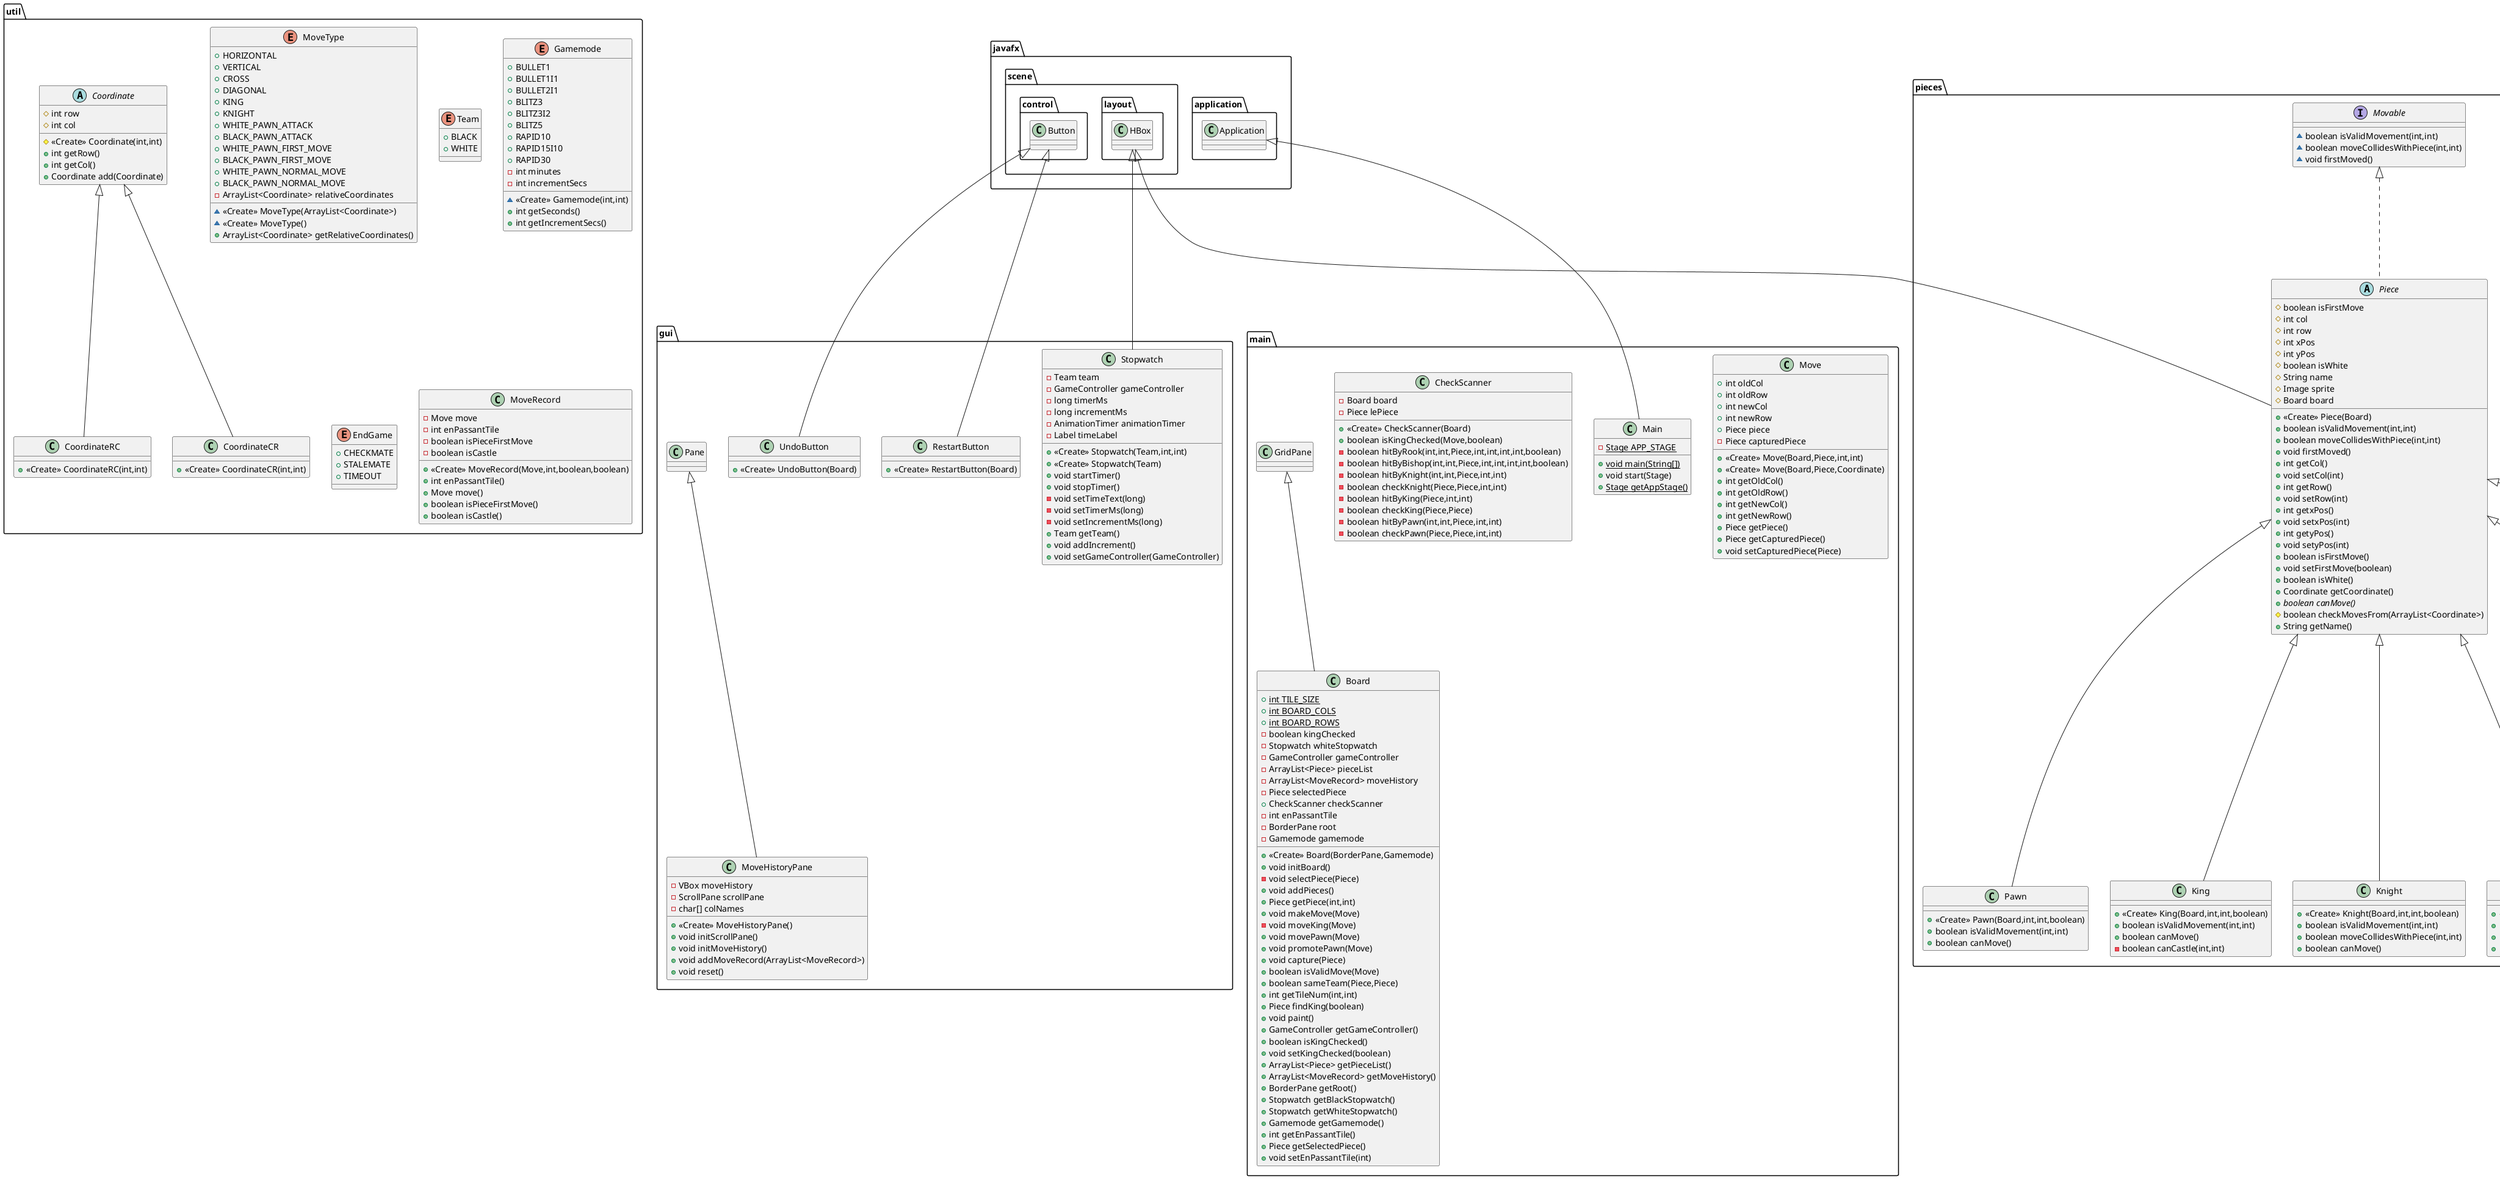 @startuml
class gui.RestartButton {
+ <<Create>> RestartButton(Board)
}
enum util.MoveType {
+  HORIZONTAL
+  VERTICAL
+  CROSS
+  DIAGONAL
+  KING
+  KNIGHT
+  WHITE_PAWN_ATTACK
+  BLACK_PAWN_ATTACK
+  WHITE_PAWN_FIRST_MOVE
+  BLACK_PAWN_FIRST_MOVE
+  WHITE_PAWN_NORMAL_MOVE
+  BLACK_PAWN_NORMAL_MOVE
- ArrayList<Coordinate> relativeCoordinates
~ <<Create>> MoveType(ArrayList<Coordinate>)
~ <<Create>> MoveType()
+ ArrayList<Coordinate> getRelativeCoordinates()
}
class pieces.Pawn {
+ <<Create>> Pawn(Board,int,int,boolean)
+ boolean isValidMovement(int,int)
+ boolean canMove()
}
class main.Board {
+ {static} int TILE_SIZE
+ {static} int BOARD_COLS
+ {static} int BOARD_ROWS
- boolean kingChecked
- Stopwatch whiteStopwatch
- GameController gameController
- ArrayList<Piece> pieceList
- ArrayList<MoveRecord> moveHistory
- Piece selectedPiece
+ CheckScanner checkScanner
- int enPassantTile
- BorderPane root
- Gamemode gamemode
+ <<Create>> Board(BorderPane,Gamemode)
+ void initBoard()
- void selectPiece(Piece)
+ void addPieces()
+ Piece getPiece(int,int)
+ void makeMove(Move)
- void moveKing(Move)
+ void movePawn(Move)
+ void promotePawn(Move)
+ void capture(Piece)
+ boolean isValidMove(Move)
+ boolean sameTeam(Piece,Piece)
+ int getTileNum(int,int)
+ Piece findKing(boolean)
+ void paint()
+ GameController getGameController()
+ boolean isKingChecked()
+ void setKingChecked(boolean)
+ ArrayList<Piece> getPieceList()
+ ArrayList<MoveRecord> getMoveHistory()
+ BorderPane getRoot()
+ Stopwatch getBlackStopwatch()
+ Stopwatch getWhiteStopwatch()
+ Gamemode getGamemode()
+ int getEnPassantTile()
+ Piece getSelectedPiece()
+ void setEnPassantTile(int)
}
class gui.MoveHistoryPane {
- VBox moveHistory
- ScrollPane scrollPane
- char[] colNames
+ <<Create>> MoveHistoryPane()
+ void initScrollPane()
+ void initMoveHistory()
+ void addMoveRecord(ArrayList<MoveRecord>)
+ void reset()
}
class controller.SceneController {
+ {static} void switchToBoard(Gamemode)
+ {static} void switchToMainMenu()
+ {static} void switchToEndGame(EndGame,Team)
- {static} void showScene(Parent)
}
class controller.SceneController$GamemodeBtn {
~ <<Create>> GamemodeBtn(Gamemode,String)
}
class controller.SceneController$GamemodeRow {
~ <<Create>> GamemodeRow(String)
}
interface pieces.Movable {
~ boolean isValidMovement(int,int)
~ boolean moveCollidesWithPiece(int,int)
~ void firstMoved()
}
class pieces.King {
+ <<Create>> King(Board,int,int,boolean)
+ boolean isValidMovement(int,int)
+ boolean canMove()
- boolean canCastle(int,int)
}
class util.CoordinateCR {
+ <<Create>> CoordinateCR(int,int)
}
enum util.Team {
+  BLACK
+  WHITE
}
abstract class pieces.Piece {
# boolean isFirstMove
# int col
# int row
# int xPos
# int yPos
# boolean isWhite
# String name
# Image sprite
# Board board
+ <<Create>> Piece(Board)
+ boolean isValidMovement(int,int)
+ boolean moveCollidesWithPiece(int,int)
+ void firstMoved()
+ int getCol()
+ void setCol(int)
+ int getRow()
+ void setRow(int)
+ int getxPos()
+ void setxPos(int)
+ int getyPos()
+ void setyPos(int)
+ boolean isFirstMove()
+ void setFirstMove(boolean)
+ boolean isWhite()
+ Coordinate getCoordinate()
+ {abstract}boolean canMove()
# boolean checkMovesFrom(ArrayList<Coordinate>)
+ String getName()
}
class controller.GameController {
- Board board
- Stopwatch blackStopwatch
- boolean isWhiteTurn
+ <<Create>> GameController(Board)
+ void swapTurn()
+ void switchTimer()
+ boolean isWhiteTurn()
+ void endGame()
+ void checkForMate(Boolean)
- boolean currentPlayerCanMove()
+ void resetGame()
+ void undoMove()
+ void updateMoveHistory()
+ void timeout(Team)
}
class main.Move {
+ int oldCol
+ int oldRow
+ int newCol
+ int newRow
+ Piece piece
- Piece capturedPiece
+ <<Create>> Move(Board,Piece,int,int)
+ <<Create>> Move(Board,Piece,Coordinate)
+ int getOldCol()
+ int getOldRow()
+ int getNewCol()
+ int getNewRow()
+ Piece getPiece()
+ Piece getCapturedPiece()
+ void setCapturedPiece(Piece)
}
enum util.Gamemode {
+  BULLET1
+  BULLET1I1
+  BULLET2I1
+  BLITZ3
+  BLITZ3I2
+  BLITZ5
+  RAPID10
+  RAPID15I10
+  RAPID30
- int minutes
- int incrementSecs
~ <<Create>> Gamemode(int,int)
+ int getSeconds()
+ int getIncrementSecs()
}
enum util.EndGame {
+  CHECKMATE
+  STALEMATE
+  TIMEOUT
}
class util.MoveRecord {
- Move move
- int enPassantTile
- boolean isPieceFirstMove
- boolean isCastle
+ <<Create>> MoveRecord(Move,int,boolean,boolean)
+ int enPassantTile()
+ Move move()
+ boolean isPieceFirstMove()
+ boolean isCastle()
}
class gui.UndoButton {
+ <<Create>> UndoButton(Board)
}
class pieces.Knight {
+ <<Create>> Knight(Board,int,int,boolean)
+ boolean isValidMovement(int,int)
+ boolean moveCollidesWithPiece(int,int)
+ boolean canMove()
}
class main.Main {
- {static} Stage APP_STAGE
+ {static} void main(String[])
+ void start(Stage)
+ {static} Stage getAppStage()
}
class util.CoordinateRC {
+ <<Create>> CoordinateRC(int,int)
}
class pieces.Queen {
+ <<Create>> Queen(Board,int,int,boolean)
+ boolean isValidMovement(int,int)
+ boolean moveCollidesWithPiece(int,int)
+ boolean canMove()
}
abstract class util.Coordinate {
# int row
# int col
# <<Create>> Coordinate(int,int)
+ int getRow()
+ int getCol()
+ Coordinate add(Coordinate)
}
class pieces.Bishop {
+ <<Create>> Bishop(Board,int,int,boolean)
+ boolean isValidMovement(int,int)
+ boolean moveCollidesWithPiece(int,int)
+ boolean canMove()
}
class pieces.Rook {
+ <<Create>> Rook(Board,int,int,boolean)
+ boolean isValidMovement(int,int)
+ boolean moveCollidesWithPiece(int,int)
+ boolean canMove()
}
class gui.Stopwatch {
- Team team
- GameController gameController
- long timerMs
- long incrementMs
- AnimationTimer animationTimer
- Label timeLabel
+ <<Create>> Stopwatch(Team,int,int)
+ <<Create>> Stopwatch(Team)
+ void startTimer()
+ void stopTimer()
- void setTimeText(long)
- void setTimerMs(long)
- void setIncrementMs(long)
+ Team getTeam()
+ void addIncrement()
+ void setGameController(GameController)
}
class main.CheckScanner {
- Board board
- Piece lePiece
+ <<Create>> CheckScanner(Board)
+ boolean isKingChecked(Move,boolean)
- boolean hitByRook(int,int,Piece,int,int,int,int,boolean)
- boolean hitByBishop(int,int,Piece,int,int,int,int,boolean)
- boolean hitByKnight(int,int,Piece,int,int)
- boolean checkKnight(Piece,Piece,int,int)
- boolean hitByKing(Piece,int,int)
- boolean checkKing(Piece,Piece)
- boolean hitByPawn(int,int,Piece,int,int)
- boolean checkPawn(Piece,Piece,int,int)
}


javafx.scene.control.Button <|-- gui.RestartButton
pieces.Piece <|-- pieces.Pawn
main.GridPane <|-- main.Board
gui.Pane <|-- gui.MoveHistoryPane
controller.SceneController +.. controller.SceneController$GamemodeBtn
controller.Button <|-- controller.SceneController$GamemodeBtn
controller.SceneController +.. controller.SceneController$GamemodeRow
controller.HBox <|-- controller.SceneController$GamemodeRow
pieces.Piece <|-- pieces.King
util.Coordinate <|-- util.CoordinateCR
pieces.Movable <|.. pieces.Piece
javafx.scene.layout.HBox <|-- pieces.Piece
javafx.scene.control.Button <|-- gui.UndoButton
pieces.Piece <|-- pieces.Knight
javafx.application.Application <|-- main.Main
util.Coordinate <|-- util.CoordinateRC
pieces.Piece <|-- pieces.Queen
pieces.Piece <|-- pieces.Bishop
pieces.Piece <|-- pieces.Rook
javafx.scene.layout.HBox <|-- gui.Stopwatch
@enduml